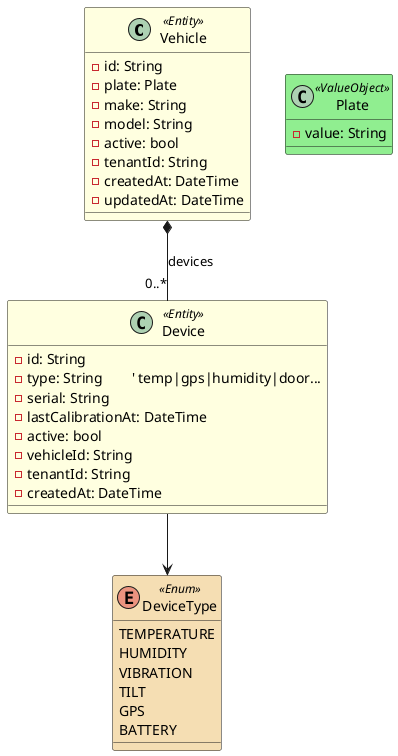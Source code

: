 @startuml
title Fleet Management - Mobile Components (BLoC/ViewModel)

@startuml Fleet-Management-Mobile-Domain-Classes
' ========================
' Stereotypes colors
' ========================
skinparam class {
    BackgroundColor<<Entity>> LightYellow
    BackgroundColor<<ValueObject>> LightGreen
    BackgroundColor<<Enum>> Wheat
}

' ========================
' Entities (Mobile / Dart-like)
' ========================
class Vehicle <<Entity>> {
  - id: String
  - plate: Plate
  - make: String
  - model: String
  - active: bool
  - tenantId: String
  - createdAt: DateTime
  - updatedAt: DateTime
}

class Device <<Entity>> {
  - id: String
  - type: String        ' temp|gps|humidity|door...
  - serial: String
  - lastCalibrationAt: DateTime
  - active: bool
  - vehicleId: String
  - tenantId: String
  - createdAt: DateTime
}

' ========================
' Value Objects
' ========================
class Plate <<ValueObject>> {
  - value: String
}

' ========================
' Enums
' ========================
enum DeviceType <<Enum>> {
  TEMPERATURE
  HUMIDITY
  VIBRATION
  TILT
  GPS
  BATTERY
}

' ========================
' Relationships
' ========================
Vehicle *-- "0..*" Device : devices
Device --> DeviceType
@enduml
